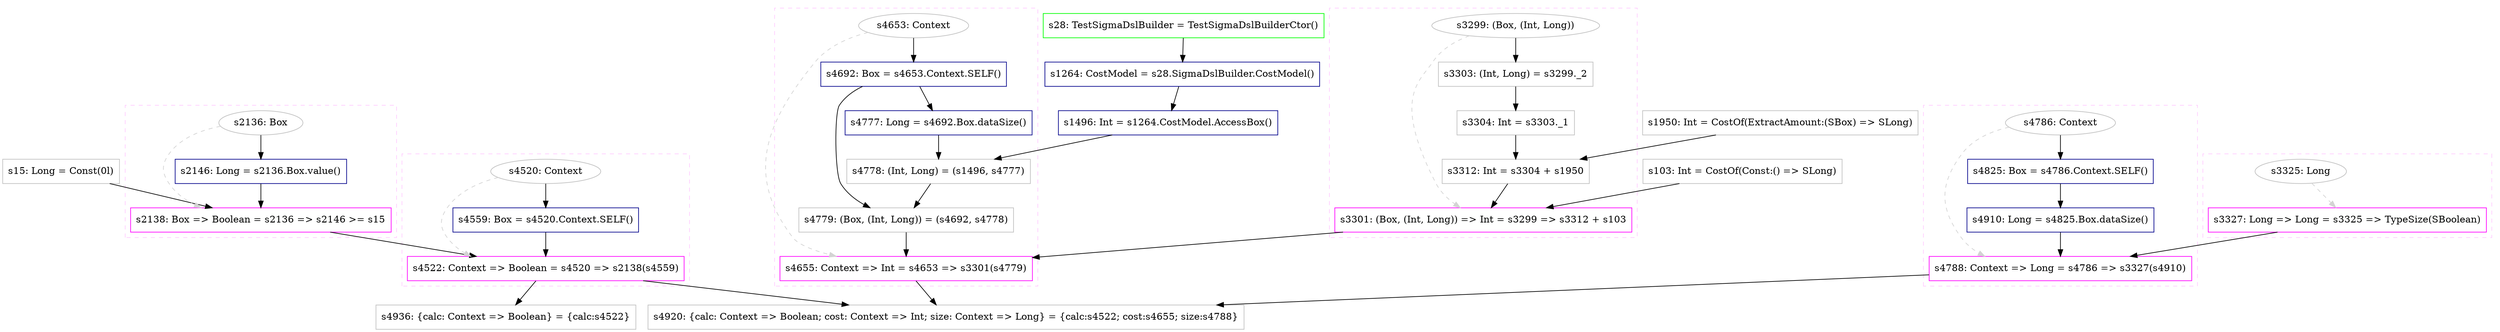 digraph "lam3" {
concentrate=true
node [style=filled, fillcolor=orangered]

"s15" [
label="s15: Long = Const(0l)"
shape=box, color=gray, tooltip="s15:Long", style=filled, fillcolor=white
]
subgraph cluster_s2138 {
style=dashed; color="#FFCCFF"
"s2136" [
label="s2136: Box"
shape=oval, color=gray, tooltip="s2136:Box", style=filled, fillcolor=white
]
"s2138" [
label="s2138: Box => Boolean = s2136 => s2146 >= s15"
shape=box, color=magenta, tooltip="s2138:Box => Boolean", style=filled, fillcolor=white
]
{rank=source; s2136}
"s2146" [
label="s2146: Long = s2136.Box.value()"
shape=box, color=darkblue, tooltip="s2146:Long", style=filled, fillcolor=white
]
{rank=sink; s2138}
}
subgraph cluster_s4522 {
style=dashed; color="#FFCCFF"
"s4520" [
label="s4520: Context"
shape=oval, color=gray, tooltip="s4520:Context", style=filled, fillcolor=white
]
"s4522" [
label="s4522: Context => Boolean = s4520 => s2138(s4559)"
shape=box, color=magenta, tooltip="s4522:Context => Boolean", style=filled, fillcolor=white
]
{rank=source; s4520}
"s4559" [
label="s4559: Box = s4520.Context.SELF()"
shape=box, color=darkblue, tooltip="s4559:Box", style=filled, fillcolor=white
]
{rank=sink; s4522}
}
"s1950" [
label="s1950: Int = CostOf(ExtractAmount:(SBox) => SLong)"
shape=box, color=gray, tooltip="s1950:Int", style=filled, fillcolor=white
]
"s103" [
label="s103: Int = CostOf(Const:() => SLong)"
shape=box, color=gray, tooltip="s103:Int", style=filled, fillcolor=white
]
subgraph cluster_s3301 {
style=dashed; color="#FFCCFF"
"s3299" [
label="s3299: (Box, (Int, Long))"
shape=oval, color=gray, tooltip="s3299:(Box, (Int, Long))", style=filled, fillcolor=white
]
"s3301" [
label="s3301: (Box, (Int, Long)) => Int = s3299 => s3312 + s103"
shape=box, color=magenta, tooltip="s3301:(Box, (Int, Long)) => Int", style=filled, fillcolor=white
]
{rank=source; s3299}
"s3303" [
label="s3303: (Int, Long) = s3299._2"
shape=box, color=gray, tooltip="s3303:(Int, Long)", style=filled, fillcolor=white
]
"s3304" [
label="s3304: Int = s3303._1"
shape=box, color=gray, tooltip="s3304:Int", style=filled, fillcolor=white
]
"s3312" [
label="s3312: Int = s3304 + s1950"
shape=box, color=gray, tooltip="s3312:Int", style=filled, fillcolor=white
]
{rank=sink; s3301}
}
"s28" [
label="s28: TestSigmaDslBuilder = TestSigmaDslBuilderCtor()"
shape=box, color=green, tooltip="s28:TestSigmaDslBuilder", style=filled, fillcolor=white
]
"s1264" [
label="s1264: CostModel = s28.SigmaDslBuilder.CostModel()"
shape=box, color=darkblue, tooltip="s1264:CostModel", style=filled, fillcolor=white
]
"s1496" [
label="s1496: Int = s1264.CostModel.AccessBox()"
shape=box, color=darkblue, tooltip="s1496:Int", style=filled, fillcolor=white
]
subgraph cluster_s4655 {
style=dashed; color="#FFCCFF"
"s4653" [
label="s4653: Context"
shape=oval, color=gray, tooltip="s4653:Context", style=filled, fillcolor=white
]
"s4655" [
label="s4655: Context => Int = s4653 => s3301(s4779)"
shape=box, color=magenta, tooltip="s4655:Context => Int", style=filled, fillcolor=white
]
{rank=source; s4653}
"s4692" [
label="s4692: Box = s4653.Context.SELF()"
shape=box, color=darkblue, tooltip="s4692:Box", style=filled, fillcolor=white
]
"s4777" [
label="s4777: Long = s4692.Box.dataSize()"
shape=box, color=darkblue, tooltip="s4777:Long", style=filled, fillcolor=white
]
"s4778" [
label="s4778: (Int, Long) = (s1496, s4777)"
shape=box, color=gray, tooltip="s4778:(Int, Long)", style=filled, fillcolor=white
]
"s4779" [
label="s4779: (Box, (Int, Long)) = (s4692, s4778)"
shape=box, color=gray, tooltip="s4779:(Box, (Int, Long))", style=filled, fillcolor=white
]
{rank=sink; s4655}
}
subgraph cluster_s3327 {
style=dashed; color="#FFCCFF"
"s3325" [
label="s3325: Long"
shape=oval, color=gray, tooltip="s3325:Long", style=filled, fillcolor=white
]
"s3327" [
label="s3327: Long => Long = s3325 => TypeSize(SBoolean)"
shape=box, color=magenta, tooltip="s3327:Long => Long", style=filled, fillcolor=white
]
{rank=source; s3325}
{rank=sink; s3327}
}
subgraph cluster_s4788 {
style=dashed; color="#FFCCFF"
"s4786" [
label="s4786: Context"
shape=oval, color=gray, tooltip="s4786:Context", style=filled, fillcolor=white
]
"s4788" [
label="s4788: Context => Long = s4786 => s3327(s4910)"
shape=box, color=magenta, tooltip="s4788:Context => Long", style=filled, fillcolor=white
]
{rank=source; s4786}
"s4825" [
label="s4825: Box = s4786.Context.SELF()"
shape=box, color=darkblue, tooltip="s4825:Box", style=filled, fillcolor=white
]
"s4910" [
label="s4910: Long = s4825.Box.dataSize()"
shape=box, color=darkblue, tooltip="s4910:Long", style=filled, fillcolor=white
]
{rank=sink; s4788}
}
"s4920" [
label="s4920: {calc: Context => Boolean; cost: Context => Int; size: Context => Long} = {calc:s4522; cost:s4655; size:s4788}"
shape=box, color=gray, tooltip="s4920:{calc: Context => Boolean; cost: Context => Int; size: Context => Long}", style=filled, fillcolor=white
]
"s4936" [
label="s4936: {calc: Context => Boolean} = {calc:s4522}"
shape=box, color=gray, tooltip="s4936:{calc: Context => Boolean}", style=filled, fillcolor=white
]
"s2136" -> "s2146" [style=solid]
"s4653" -> "s4692" [style=solid]
"s28" -> "s1264" [style=solid]
"s1496" -> "s4778" [style=solid]
"s4777" -> "s4778" [style=solid]
"s4786" -> "s4788" [style=dashed, color=lightgray, weight=0]
"s3327" -> "s4788" [style=solid]
"s4910" -> "s4788" [style=solid]
"s3304" -> "s3312" [style=solid]
"s1950" -> "s3312" [style=solid]
"s4786" -> "s4825" [style=solid]
"s3325" -> "s3327" [style=dashed, color=lightgray, weight=0]
"s3299" -> "s3301" [style=dashed, color=lightgray, weight=0]
"s3312" -> "s3301" [style=solid]
"s103" -> "s3301" [style=solid]
"s3299" -> "s3303" [style=solid]
"s4825" -> "s4910" [style=solid]
"s4522" -> "s4920" [style=solid]
"s4655" -> "s4920" [style=solid]
"s4788" -> "s4920" [style=solid]
"s3303" -> "s3304" [style=solid]
"s1264" -> "s1496" [style=solid]
"s4520" -> "s4522" [style=dashed, color=lightgray, weight=0]
"s2138" -> "s4522" [style=solid]
"s4559" -> "s4522" [style=solid]
"s4520" -> "s4559" [style=solid]
"s4692" -> "s4777" [style=solid]
"s4522" -> "s4936" [style=solid]
"s2136" -> "s2138" [style=dashed, color=lightgray, weight=0]
"s2146" -> "s2138" [style=solid]
"s15" -> "s2138" [style=solid]
"s4653" -> "s4655" [style=dashed, color=lightgray, weight=0]
"s3301" -> "s4655" [style=solid]
"s4779" -> "s4655" [style=solid]
"s4692" -> "s4779" [style=solid]
"s4778" -> "s4779" [style=solid]
}
